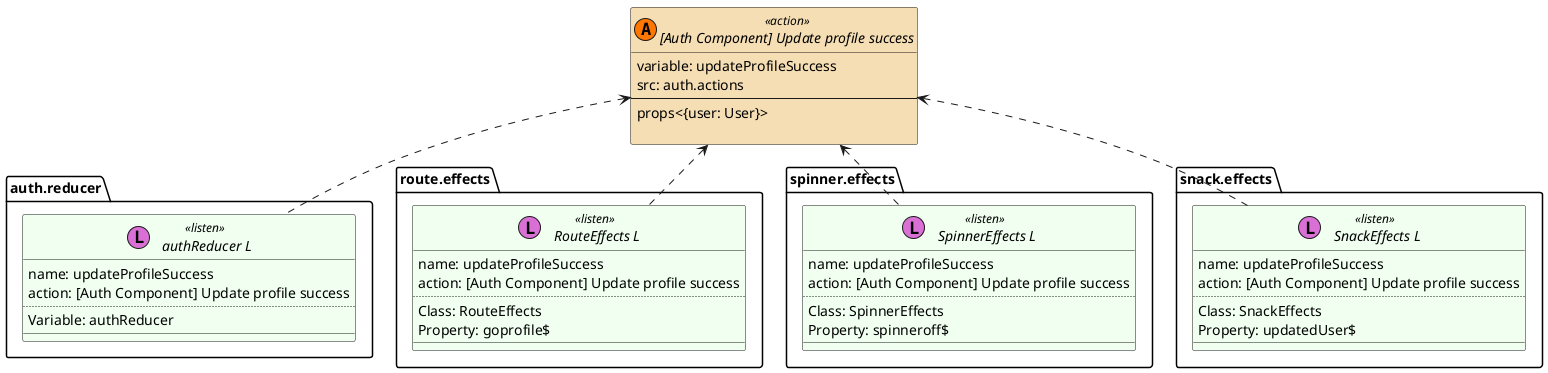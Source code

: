 @startuml [Auth Component] Update profile success

set namespaceSeparator ::
skinparam class {
    BackgroundColor<<listen>> HoneyDew
    BackgroundColor<<action>> Wheat
    BackgroundColor<<dispatch>> Technology
}

interface "[Auth Component] Update profile success" << (A,#FF7700) action >> {
            variable: updateProfileSuccess
            src: auth.actions
            --
            props<{user: User}>

        }

        
interface "auth.reducer:: authReducer L" << (L,orchid) listen >> {
            name: updateProfileSuccess
            action: [Auth Component] Update profile success
            ..
            Variable: authReducer
            __
        }
        "[Auth Component] Update profile success" <.down. "auth.reducer:: authReducer L"

interface "route.effects:: RouteEffects L" << (L,orchid) listen >> {
            name: updateProfileSuccess
            action: [Auth Component] Update profile success
            ..
            Class: RouteEffects
Property: goprofile$
            __
        }
        "[Auth Component] Update profile success" <.down. "route.effects:: RouteEffects L"

interface "spinner.effects:: SpinnerEffects L" << (L,orchid) listen >> {
            name: updateProfileSuccess
            action: [Auth Component] Update profile success
            ..
            Class: SpinnerEffects
Property: spinneroff$
            __
        }
        "[Auth Component] Update profile success" <.down. "spinner.effects:: SpinnerEffects L"

interface "snack.effects:: SnackEffects L" << (L,orchid) listen >> {
            name: updateProfileSuccess
            action: [Auth Component] Update profile success
            ..
            Class: SnackEffects
Property: updatedUser$
            __
        }
        "[Auth Component] Update profile success" <.down. "snack.effects:: SnackEffects L"
 

@enduml